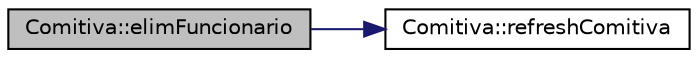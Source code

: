 digraph "Comitiva::elimFuncionario"
{
 // LATEX_PDF_SIZE
  edge [fontname="Helvetica",fontsize="10",labelfontname="Helvetica",labelfontsize="10"];
  node [fontname="Helvetica",fontsize="10",shape=record];
  rankdir="LR";
  Node1 [label="Comitiva::elimFuncionario",height=0.2,width=0.4,color="black", fillcolor="grey75", style="filled", fontcolor="black",tooltip="Esta funcao elimina um staff do vetor \"pessoas\", atualizando o ficheiro antes de retornar true."];
  Node1 -> Node2 [color="midnightblue",fontsize="10",style="solid",fontname="Helvetica"];
  Node2 [label="Comitiva::refreshComitiva",height=0.2,width=0.4,color="black", fillcolor="white", style="filled",URL="$class_comitiva.html#a16f8917da3dcd3318a7d7e267ec85d3c",tooltip="Esta função atualiza o ficheiro de pessoas (portugal.txt) no fim do programa."];
}
